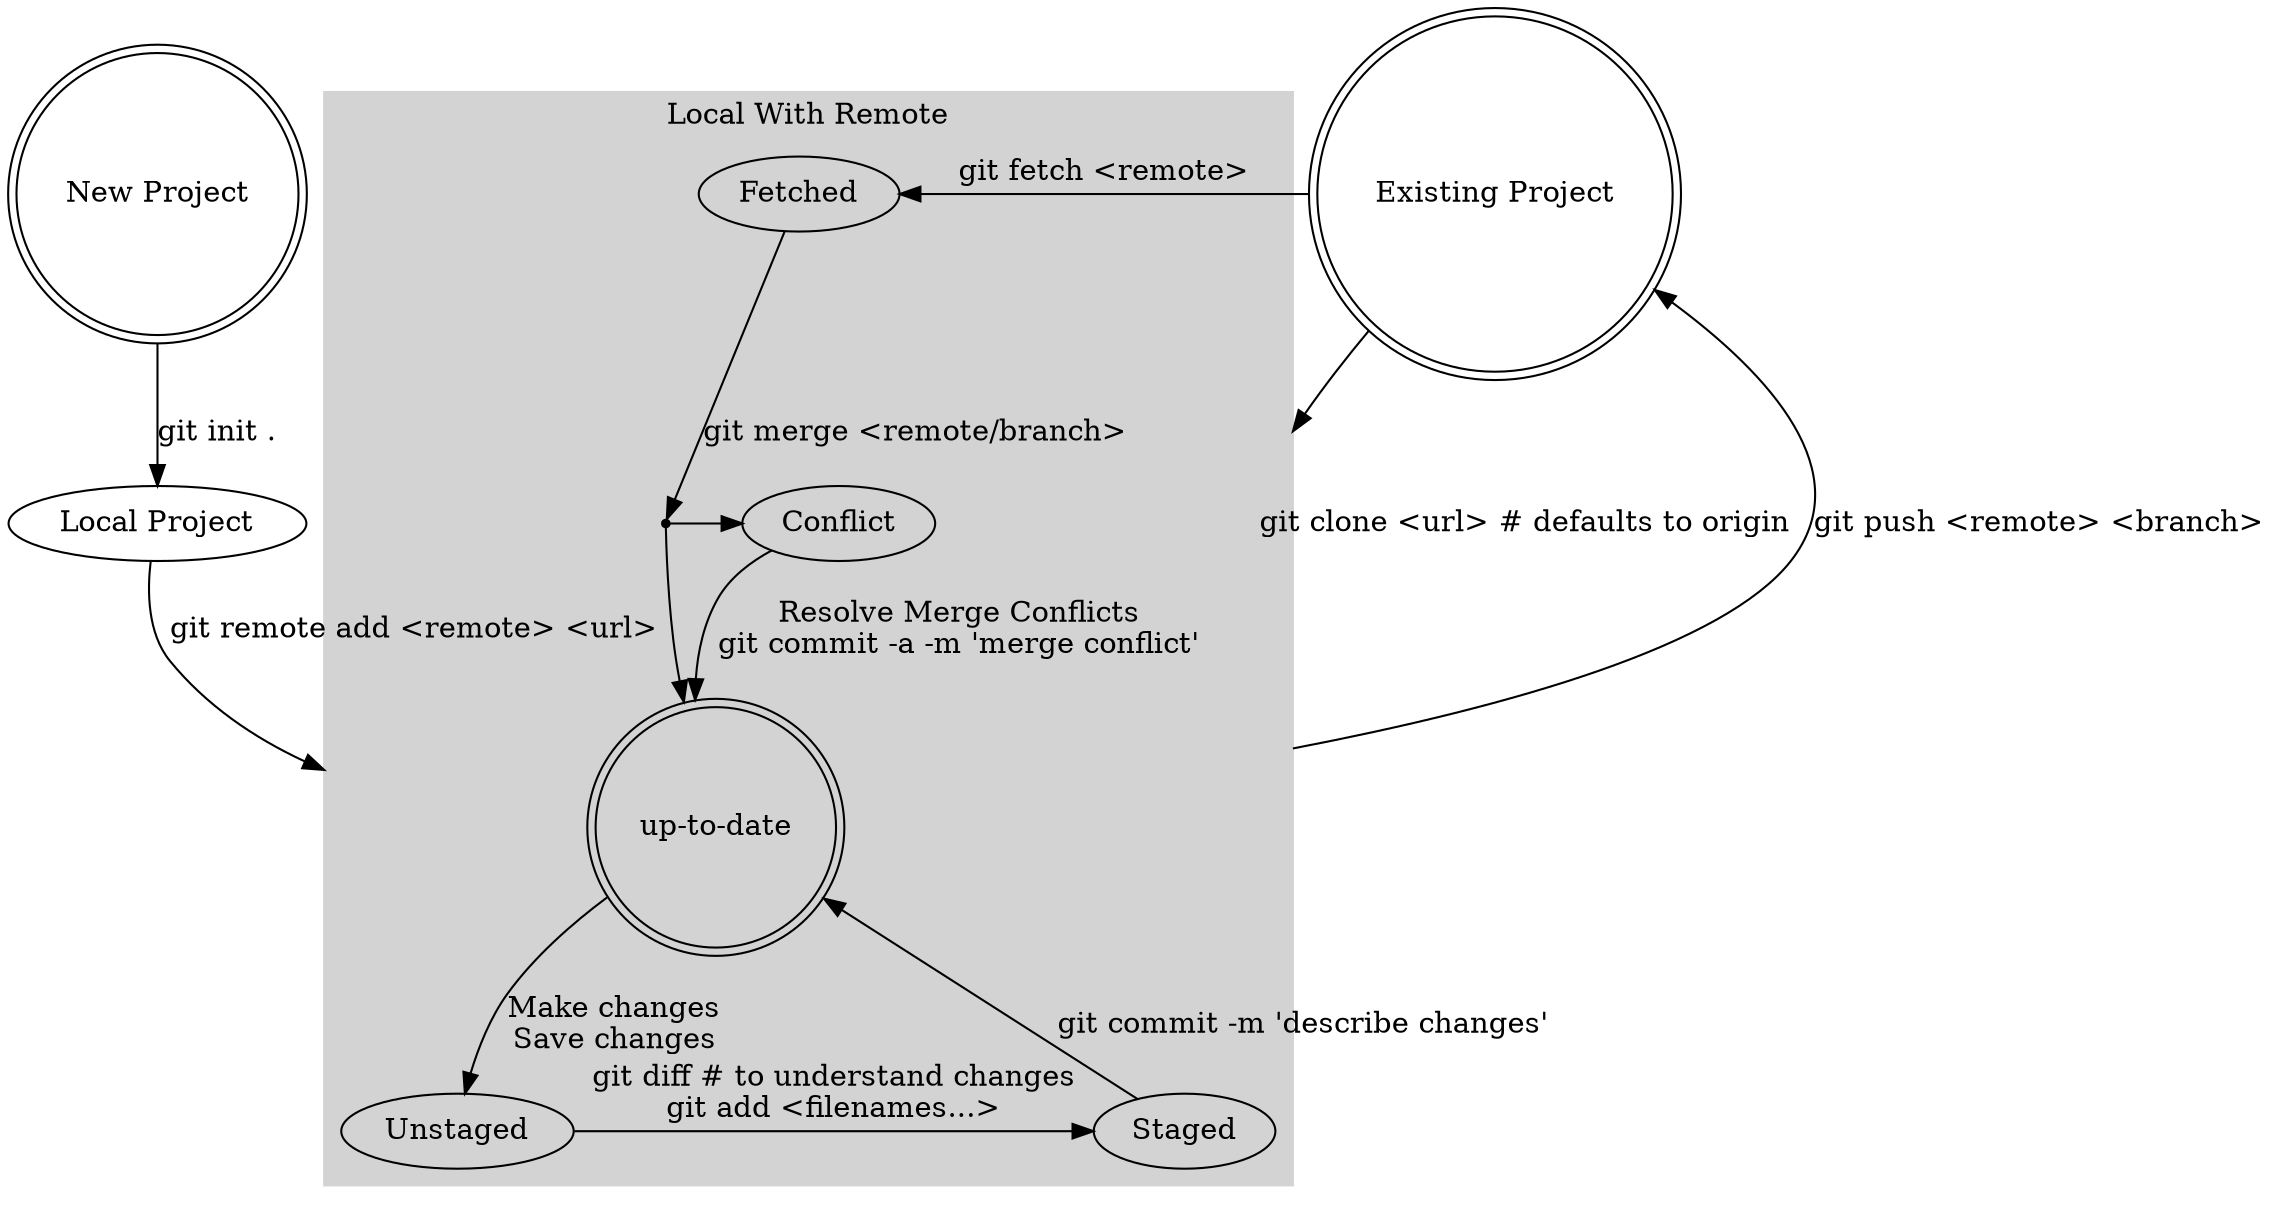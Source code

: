 digraph G {
        aize = "4,4"
        compound=true;
        {
                NewProject[label="New Project", shape=doublecircle];
                ExistingProject[label="Existing Project", shape=doublecircle];
                rank=same;
                };

        Local[label="Local Project"];
        subgraph cluster0 {
                label="Local With Remote";
                color=lightgray;
                style=filled;
                UpToDate [shape=doublecircle, label="up-to-date"];
                {Unstaged; Staged; rank=same;};

                UpToDate -> Unstaged [label="Make changes\nSave changes"];
                Unstaged -> Staged [label="git diff # to understand changes\ngit add <filenames...>"];
                Staged -> UpToDate [label="git commit -m 'describe changes'"];

                {Conflict; Point[shape=point, label=""];
                        rank=same;
                        }

                Fetched -> Point [label="git merge <remote/branch>"];
                Point -> {Conflict, UpToDate}
                Conflict -> UpToDate [label="Resolve Merge Conflicts\ngit commit -a -m 'merge conflict'"];
                };
                Local -> UpToDate [
                                  label="git remote add <remote> <url>",
                                  lhead=cluster0];
                NewProject -> Local [label="git init ."];
                ExistingProject -> UpToDate [
                                            label="git clone <url> # defaults to origin"
                                            lhead=cluster0];
                UpToDate -> ExistingProject [label="git push <remote> <branch>", ltail=cluster0];
                ExistingProject -> Fetched [label="git fetch <remote>"];
}
